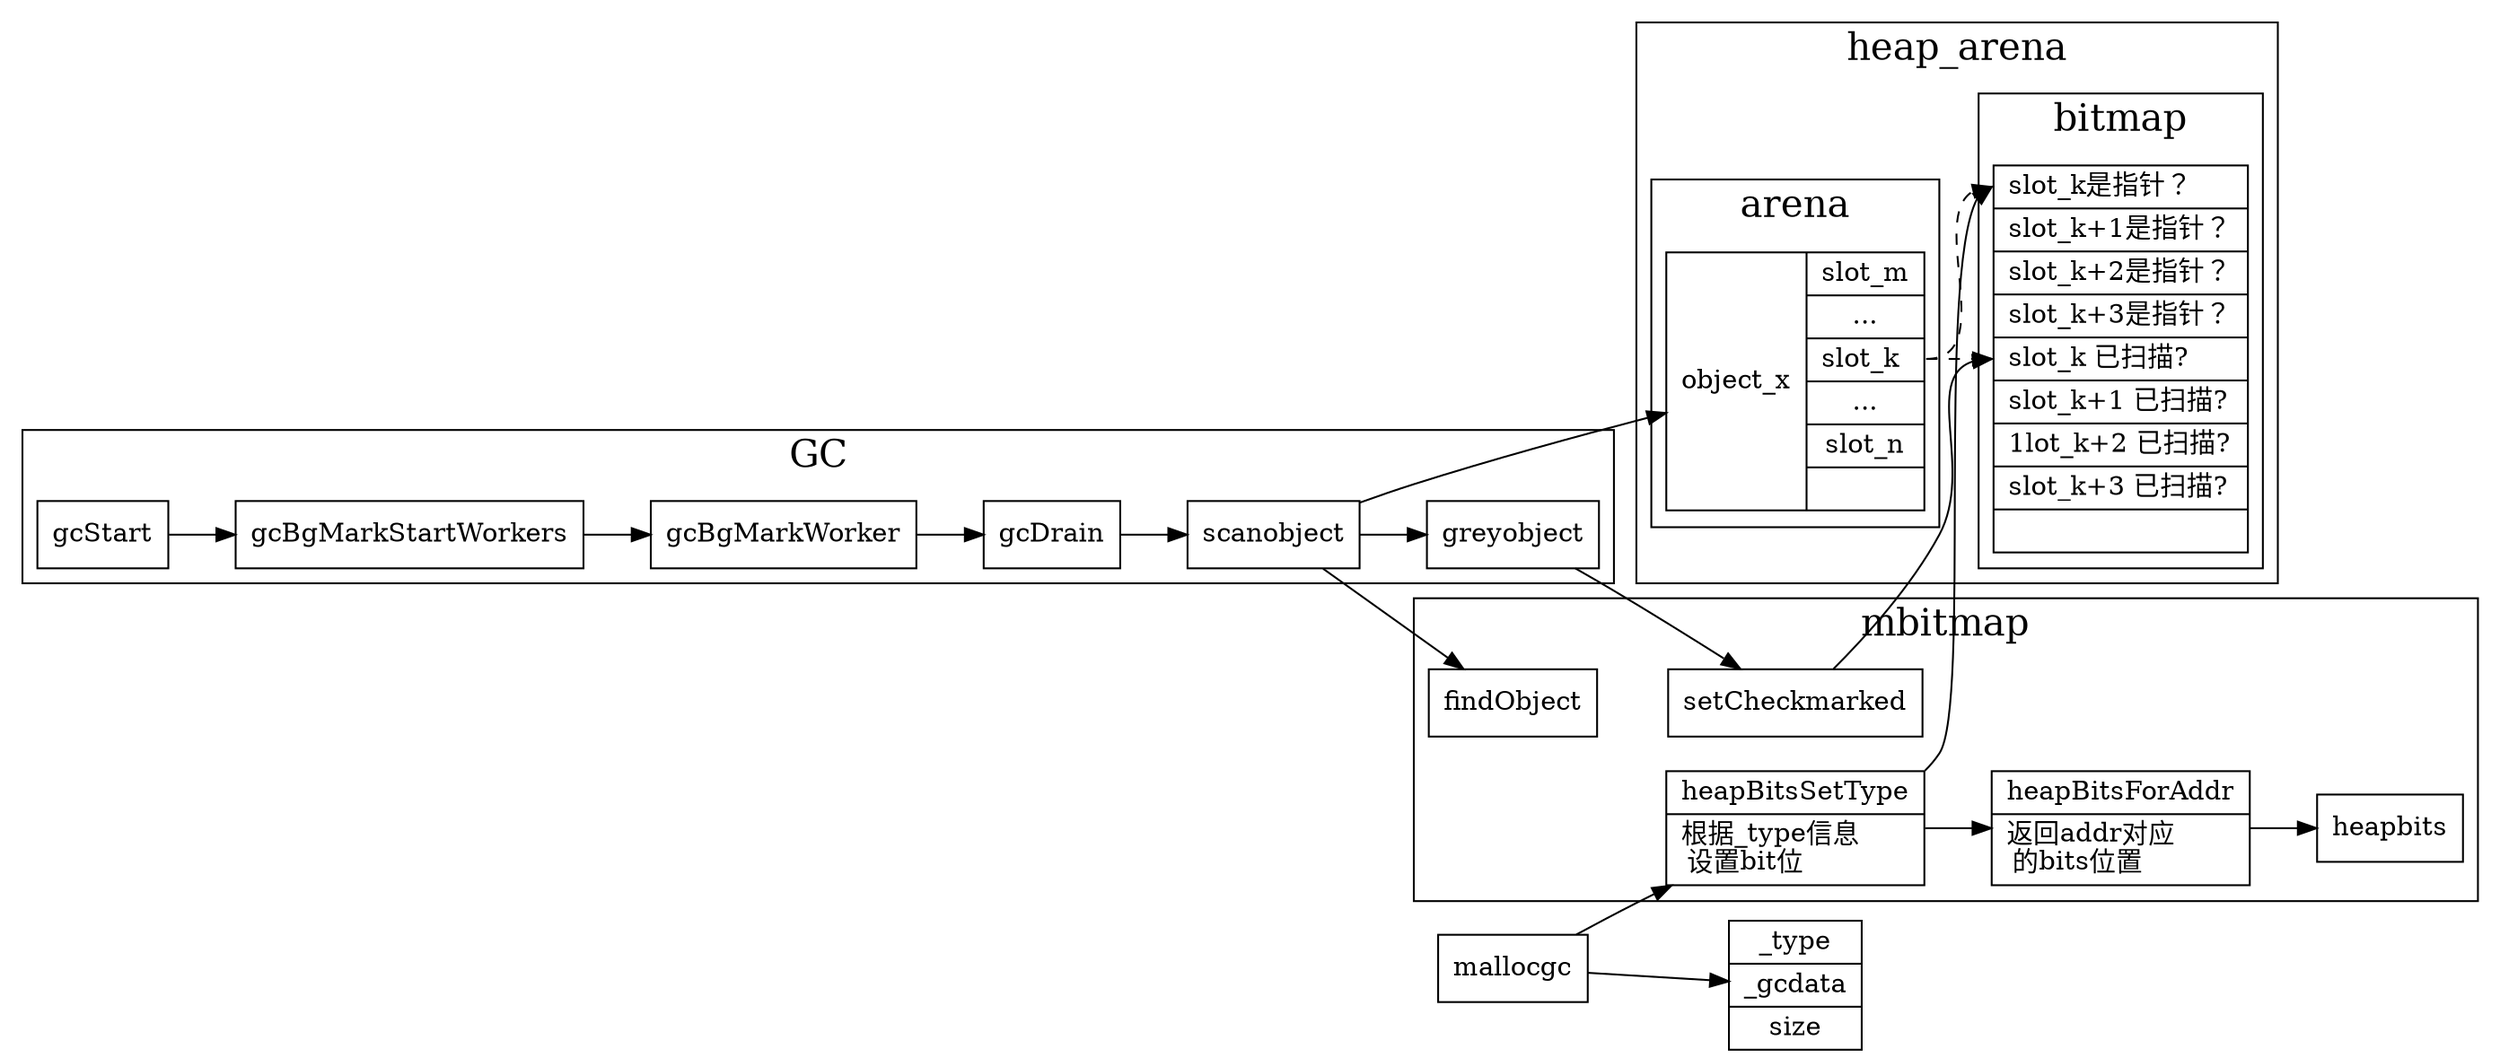 digraph heapbits {
  node[shape=box];
  newrank=true;
  rankdir=LR;
  heapBitsSetType[shape="record";
    label="{{
      heapBitsSetType|
        根据_type信息\l 
        设置bit位\l
    }}";
  ];
  heapBitsForAddr[shape="record";
    label="{{
      heapBitsForAddr|
        返回addr对应\l 
        的bits位置\l
    }}";
  ];
  _type[shape="record";
    label="{{
      _type|
        _gcdata\l|
        size
    }}";
  ];
  subgraph cluster_GC {
    graph[label="GC";fontsize=20;];
    gcStart -> gcBgMarkStartWorkers -> gcBgMarkWorker;
    gcBgMarkWorker -> gcDrain -> scanobject -> greyobject;
  };
  subgraph cluster_mbitmap {
    graph[label="mbitmap";fontsize=20;];
    heapBitsSetType;
    heapBitsForAddr;
    heapbits;
    findObject;
    setCheckmarked;
    heapBitsSetType -> heapBitsForAddr -> heapbits;
  };
  subgraph cluster_heap_arena {
    graph[label="heap_arena";fontsize=20;];
    subgraph cluster_bitmap {
      graph[label="bitmap";fontsize=20;];
      bitmap[shape="record";
        label="{
          {<isPointer>  slot_k是指针？\l|
          slot_k+1是指针？\l|
          slot_k+2是指针？\l|
          slot_k+3是指针？\l|
          <isMark> slot_k  已扫描?\l|
          slot_k+1 已扫描?\l|
          1lot_k+2 已扫描?\l|
          slot_k+3 已扫描?\l|
          }
        }";
      ];
    }

    subgraph cluster_arena {
      graph[label="arena";fontsize=20;];
      arena[shape="record";
        label="
            {object_x|{
              slot_m\l|
              ...|
              <slot> slot_k\l|
              ...|
              slot_n|
            }}";
      ];
      arena:slot -> bitmap:isPointer[style=dashed];
      arena:slot -> bitmap:isMark[style=dashed];
    };
    
  }

  scanobject -> findObject;
  greyobject -> setCheckmarked;
  mallocgc -> heapBitsSetType;
  mallocgc -> _type;
  setCheckmarked -> bitmap:isMark;
  scanobject -> arena;
  heapBitsSetType -> bitmap:isPointer;
}

